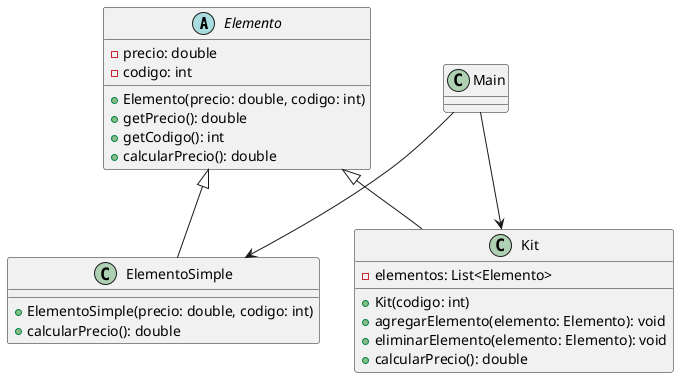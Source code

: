 @startuml

abstract class Elemento {
    -precio: double
    -codigo: int

    +Elemento(precio: double, codigo: int)
    +getPrecio(): double
    +getCodigo(): int
    +calcularPrecio(): double
}

class ElementoSimple {
    +ElementoSimple(precio: double, codigo: int)
    +calcularPrecio(): double
}

class Kit {
    -elementos: List<Elemento>

    +Kit(codigo: int)
    +agregarElemento(elemento: Elemento): void
    +eliminarElemento(elemento: Elemento): void
    +calcularPrecio(): double
}

Elemento <|-- ElementoSimple
Elemento <|-- Kit

Main --> ElementoSimple
Main --> Kit

@enduml
